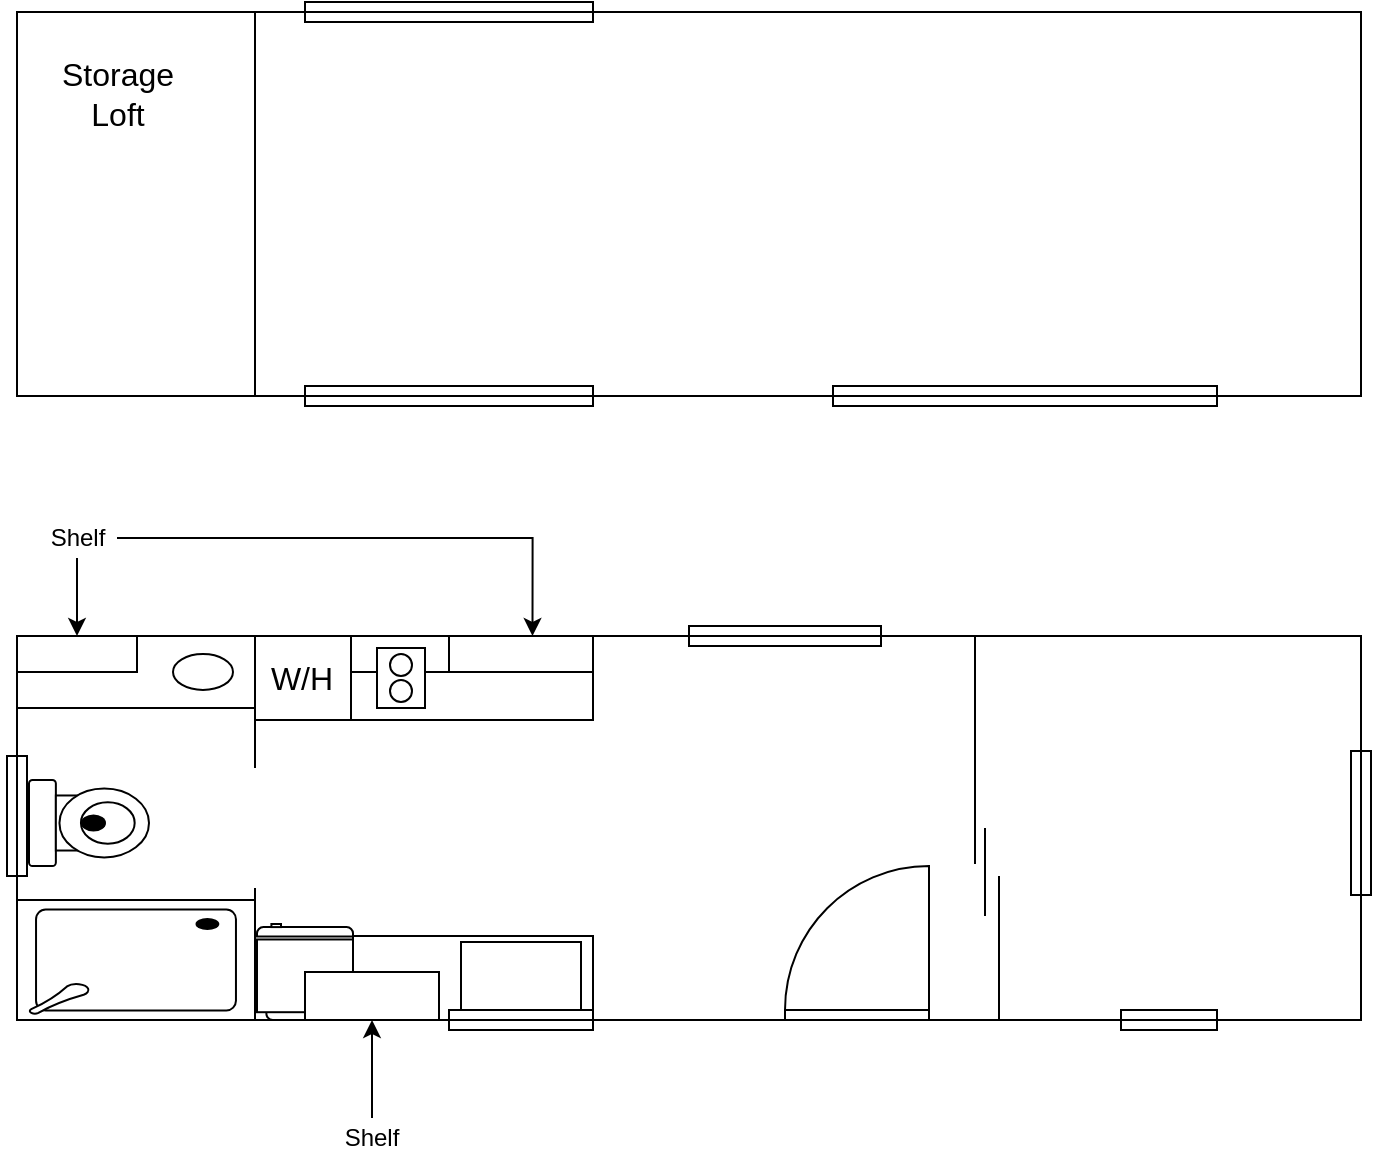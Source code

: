 <mxfile version="10.6.9" type="github"><diagram id="Lnd9JGyEchLyaCfWdTfO" name="Page-1"><mxGraphModel dx="1496" dy="930" grid="1" gridSize="6" guides="1" tooltips="1" connect="1" arrows="1" fold="1" page="1" pageScale="1" pageWidth="1100" pageHeight="850" math="0" shadow="0"><root><mxCell id="0"/><mxCell id="1" parent="0"/><mxCell id="QFUELuwhmbl22Ii22t-T-2" value="" style="rounded=0;whiteSpace=wrap;html=1;" vertex="1" parent="1"><mxGeometry x="222.5" y="467" width="672" height="192" as="geometry"/></mxCell><mxCell id="QFUELuwhmbl22Ii22t-T-21" value="" style="rounded=0;whiteSpace=wrap;html=1;strokeWidth=1;" vertex="1" parent="1"><mxGeometry x="341.5" y="467" width="169" height="42" as="geometry"/></mxCell><mxCell id="QFUELuwhmbl22Ii22t-T-27" value="" style="rounded=0;whiteSpace=wrap;html=1;strokeWidth=1;" vertex="1" parent="1"><mxGeometry x="389.5" y="467" width="121" height="18" as="geometry"/></mxCell><mxCell id="QFUELuwhmbl22Ii22t-T-1" value="" style="rounded=0;whiteSpace=wrap;html=1;" vertex="1" parent="1"><mxGeometry x="222.5" y="155" width="672" height="192" as="geometry"/></mxCell><mxCell id="QFUELuwhmbl22Ii22t-T-3" value="" style="line;strokeWidth=1;direction=south;html=1;" vertex="1" parent="1"><mxGeometry x="336.5" y="155" width="10" height="192" as="geometry"/></mxCell><mxCell id="QFUELuwhmbl22Ii22t-T-4" value="" style="verticalLabelPosition=bottom;html=1;verticalAlign=top;align=center;shape=mxgraph.floorplan.window;fillColor=#ffffff;strokeWidth=1;" vertex="1" parent="1"><mxGeometry x="366.5" y="150" width="144" height="10" as="geometry"/></mxCell><mxCell id="QFUELuwhmbl22Ii22t-T-5" value="" style="verticalLabelPosition=bottom;html=1;verticalAlign=top;align=center;shape=mxgraph.floorplan.window;fillColor=#ffffff;strokeWidth=1;" vertex="1" parent="1"><mxGeometry x="366.5" y="342" width="144" height="10" as="geometry"/></mxCell><mxCell id="QFUELuwhmbl22Ii22t-T-6" value="" style="verticalLabelPosition=bottom;html=1;verticalAlign=top;align=center;shape=mxgraph.floorplan.window;fillColor=#ffffff;strokeWidth=1;" vertex="1" parent="1"><mxGeometry x="630.5" y="342" width="192" height="10" as="geometry"/></mxCell><mxCell id="QFUELuwhmbl22Ii22t-T-11" value="" style="line;strokeWidth=1;direction=south;html=1;" vertex="1" parent="1"><mxGeometry x="336.5" y="467" width="10" height="66" as="geometry"/></mxCell><mxCell id="QFUELuwhmbl22Ii22t-T-20" value="" style="edgeStyle=orthogonalEdgeStyle;rounded=0;orthogonalLoop=1;jettySize=auto;html=1;" edge="1" parent="1" source="QFUELuwhmbl22Ii22t-T-12"><mxGeometry relative="1" as="geometry"><mxPoint x="256.5" y="626" as="targetPoint"/></mxGeometry></mxCell><mxCell id="QFUELuwhmbl22Ii22t-T-12" value="" style="line;strokeWidth=1;direction=south;html=1;" vertex="1" parent="1"><mxGeometry x="336.5" y="593" width="10" height="66" as="geometry"/></mxCell><mxCell id="QFUELuwhmbl22Ii22t-T-13" value="" style="rounded=0;whiteSpace=wrap;html=1;strokeWidth=1;" vertex="1" parent="1"><mxGeometry x="222.5" y="467" width="119" height="36" as="geometry"/></mxCell><mxCell id="QFUELuwhmbl22Ii22t-T-14" value="" style="ellipse;whiteSpace=wrap;html=1;strokeWidth=1;" vertex="1" parent="1"><mxGeometry x="300.5" y="476" width="30" height="18" as="geometry"/></mxCell><mxCell id="QFUELuwhmbl22Ii22t-T-15" value="" style="rounded=0;whiteSpace=wrap;html=1;strokeWidth=1;" vertex="1" parent="1"><mxGeometry x="222.5" y="467" width="60" height="18" as="geometry"/></mxCell><mxCell id="QFUELuwhmbl22Ii22t-T-16" value="" style="verticalLabelPosition=bottom;html=1;verticalAlign=top;align=center;shape=mxgraph.floorplan.window;fillColor=#ffffff;strokeWidth=1;direction=south;" vertex="1" parent="1"><mxGeometry x="215" y="527" width="15" height="60" as="geometry"/></mxCell><mxCell id="QFUELuwhmbl22Ii22t-T-17" value="" style="verticalLabelPosition=bottom;html=1;verticalAlign=top;align=center;shape=mxgraph.floorplan.toilet;strokeWidth=1;direction=north;" vertex="1" parent="1"><mxGeometry x="228.5" y="539" width="60" height="43" as="geometry"/></mxCell><mxCell id="QFUELuwhmbl22Ii22t-T-18" value="" style="verticalLabelPosition=bottom;html=1;verticalAlign=top;align=center;shape=mxgraph.floorplan.shower;strokeWidth=1;direction=west;" vertex="1" parent="1"><mxGeometry x="222.5" y="599" width="119" height="60" as="geometry"/></mxCell><mxCell id="QFUELuwhmbl22Ii22t-T-22" value="" style="line;strokeWidth=1;direction=south;html=1;" vertex="1" parent="1"><mxGeometry x="384.5" y="467" width="10" height="42" as="geometry"/></mxCell><mxCell id="QFUELuwhmbl22Ii22t-T-23" value="" style="rounded=0;whiteSpace=wrap;html=1;strokeWidth=1;" vertex="1" parent="1"><mxGeometry x="402.5" y="473" width="24" height="30" as="geometry"/></mxCell><mxCell id="QFUELuwhmbl22Ii22t-T-24" value="" style="ellipse;whiteSpace=wrap;html=1;aspect=fixed;strokeWidth=1;" vertex="1" parent="1"><mxGeometry x="409" y="476" width="11" height="11" as="geometry"/></mxCell><mxCell id="QFUELuwhmbl22Ii22t-T-26" value="" style="ellipse;whiteSpace=wrap;html=1;aspect=fixed;strokeWidth=1;" vertex="1" parent="1"><mxGeometry x="409" y="489" width="11" height="11" as="geometry"/></mxCell><mxCell id="QFUELuwhmbl22Ii22t-T-28" value="" style="line;strokeWidth=1;direction=south;html=1;" vertex="1" parent="1"><mxGeometry x="433.5" y="467" width="10" height="18" as="geometry"/></mxCell><mxCell id="QFUELuwhmbl22Ii22t-T-29" value="" style="verticalLabelPosition=bottom;html=1;verticalAlign=top;align=center;shape=mxgraph.floorplan.refrigerator;strokeWidth=1;direction=west;" vertex="1" parent="1"><mxGeometry x="342.5" y="611" width="48" height="48" as="geometry"/></mxCell><mxCell id="QFUELuwhmbl22Ii22t-T-30" value="" style="rounded=0;whiteSpace=wrap;html=1;strokeWidth=1;" vertex="1" parent="1"><mxGeometry x="390.5" y="617" width="120" height="42" as="geometry"/></mxCell><mxCell id="QFUELuwhmbl22Ii22t-T-31" value="" style="rounded=0;whiteSpace=wrap;html=1;strokeWidth=1;" vertex="1" parent="1"><mxGeometry x="366.5" y="635" width="67" height="24" as="geometry"/></mxCell><mxCell id="QFUELuwhmbl22Ii22t-T-32" value="" style="rounded=0;whiteSpace=wrap;html=1;strokeWidth=1;" vertex="1" parent="1"><mxGeometry x="444.5" y="620" width="60" height="36" as="geometry"/></mxCell><mxCell id="QFUELuwhmbl22Ii22t-T-33" value="" style="verticalLabelPosition=bottom;html=1;verticalAlign=top;align=center;shape=mxgraph.floorplan.window;fillColor=#ffffff;strokeWidth=1;" vertex="1" parent="1"><mxGeometry x="438.5" y="654" width="72" height="10" as="geometry"/></mxCell><mxCell id="QFUELuwhmbl22Ii22t-T-34" value="" style="verticalLabelPosition=bottom;html=1;verticalAlign=top;align=center;shape=mxgraph.floorplan.window;fillColor=#ffffff;strokeWidth=1;" vertex="1" parent="1"><mxGeometry x="558.5" y="462" width="96" height="10" as="geometry"/></mxCell><mxCell id="QFUELuwhmbl22Ii22t-T-35" value="" style="verticalLabelPosition=bottom;html=1;verticalAlign=top;align=center;shape=mxgraph.floorplan.window;fillColor=#ffffff;strokeWidth=1;direction=south;" vertex="1" parent="1"><mxGeometry x="889.5" y="524.5" width="10" height="72" as="geometry"/></mxCell><mxCell id="QFUELuwhmbl22Ii22t-T-38" value="" style="verticalLabelPosition=bottom;html=1;verticalAlign=top;align=center;shape=mxgraph.floorplan.window;fillColor=#ffffff;strokeWidth=1;" vertex="1" parent="1"><mxGeometry x="774.5" y="654" width="48" height="10" as="geometry"/></mxCell><mxCell id="QFUELuwhmbl22Ii22t-T-39" value="" style="line;strokeWidth=1;direction=south;html=1;" vertex="1" parent="1"><mxGeometry x="708.5" y="587" width="10" height="72" as="geometry"/></mxCell><mxCell id="QFUELuwhmbl22Ii22t-T-40" value="" style="line;strokeWidth=1;direction=south;html=1;" vertex="1" parent="1"><mxGeometry x="696.5" y="467" width="10" height="114" as="geometry"/></mxCell><mxCell id="QFUELuwhmbl22Ii22t-T-41" value="" style="line;strokeWidth=1;direction=south;html=1;" vertex="1" parent="1"><mxGeometry x="701.5" y="563" width="10" height="44" as="geometry"/></mxCell><mxCell id="QFUELuwhmbl22Ii22t-T-42" value="" style="verticalLabelPosition=bottom;html=1;verticalAlign=top;align=center;shape=mxgraph.floorplan.doorLeft;aspect=fixed;strokeWidth=1;direction=west;" vertex="1" parent="1"><mxGeometry x="606.5" y="582" width="72" height="77" as="geometry"/></mxCell><mxCell id="QFUELuwhmbl22Ii22t-T-43" value="&lt;font style=&quot;font-size: 16px&quot;&gt;Storage Loft&lt;/font&gt;" style="text;html=1;strokeColor=none;fillColor=none;align=center;verticalAlign=middle;whiteSpace=wrap;rounded=0;" vertex="1" parent="1"><mxGeometry x="253" y="186" width="40" height="20" as="geometry"/></mxCell><mxCell id="QFUELuwhmbl22Ii22t-T-46" value="&lt;font style=&quot;font-size: 16px&quot;&gt;W/H&lt;/font&gt;" style="text;html=1;strokeColor=none;fillColor=none;align=center;verticalAlign=middle;whiteSpace=wrap;rounded=0;" vertex="1" parent="1"><mxGeometry x="344.5" y="478" width="40" height="20" as="geometry"/></mxCell><mxCell id="QFUELuwhmbl22Ii22t-T-48" value="" style="edgeStyle=orthogonalEdgeStyle;rounded=0;orthogonalLoop=1;jettySize=auto;html=1;" edge="1" parent="1" source="QFUELuwhmbl22Ii22t-T-47" target="QFUELuwhmbl22Ii22t-T-15"><mxGeometry relative="1" as="geometry"/></mxCell><mxCell id="QFUELuwhmbl22Ii22t-T-50" value="" style="edgeStyle=orthogonalEdgeStyle;rounded=0;orthogonalLoop=1;jettySize=auto;html=1;entryX=0.75;entryY=0;entryDx=0;entryDy=0;" edge="1" parent="1" source="QFUELuwhmbl22Ii22t-T-47" target="QFUELuwhmbl22Ii22t-T-27"><mxGeometry relative="1" as="geometry"><mxPoint x="352.5" y="418" as="targetPoint"/></mxGeometry></mxCell><mxCell id="QFUELuwhmbl22Ii22t-T-47" value="Shelf" style="text;html=1;strokeColor=none;fillColor=none;align=center;verticalAlign=middle;whiteSpace=wrap;rounded=0;" vertex="1" parent="1"><mxGeometry x="232.5" y="408" width="40" height="20" as="geometry"/></mxCell><mxCell id="QFUELuwhmbl22Ii22t-T-52" value="" style="edgeStyle=orthogonalEdgeStyle;rounded=0;orthogonalLoop=1;jettySize=auto;html=1;" edge="1" parent="1" source="QFUELuwhmbl22Ii22t-T-51" target="QFUELuwhmbl22Ii22t-T-31"><mxGeometry relative="1" as="geometry"/></mxCell><mxCell id="QFUELuwhmbl22Ii22t-T-51" value="Shelf" style="text;html=1;strokeColor=none;fillColor=none;align=center;verticalAlign=middle;whiteSpace=wrap;rounded=0;" vertex="1" parent="1"><mxGeometry x="380" y="708" width="40" height="20" as="geometry"/></mxCell></root></mxGraphModel></diagram></mxfile>